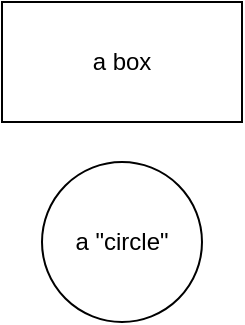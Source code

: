 <mxfile version="22.1.3" type="google">
  <diagram name="Page-1" id="uqace43CvqBAeCmbNaCO">
    <mxGraphModel grid="1" page="1" gridSize="10" guides="1" tooltips="1" connect="1" arrows="1" fold="1" pageScale="1" pageWidth="850" pageHeight="1100" math="0" shadow="0">
      <root>
        <mxCell id="0" />
        <mxCell id="1" parent="0" />
        <mxCell id="a_tg93atYyjq-C7c3OqZ-1" value="a box" style="rounded=0;whiteSpace=wrap;html=1;" vertex="1" parent="1">
          <mxGeometry x="360" y="120" width="120" height="60" as="geometry" />
        </mxCell>
        <mxCell id="a_tg93atYyjq-C7c3OqZ-2" value="a &quot;circle&quot;" style="ellipse;whiteSpace=wrap;html=1;aspect=fixed;" vertex="1" parent="1">
          <mxGeometry x="380" y="200" width="80" height="80" as="geometry" />
        </mxCell>
      </root>
    </mxGraphModel>
  </diagram>
</mxfile>
